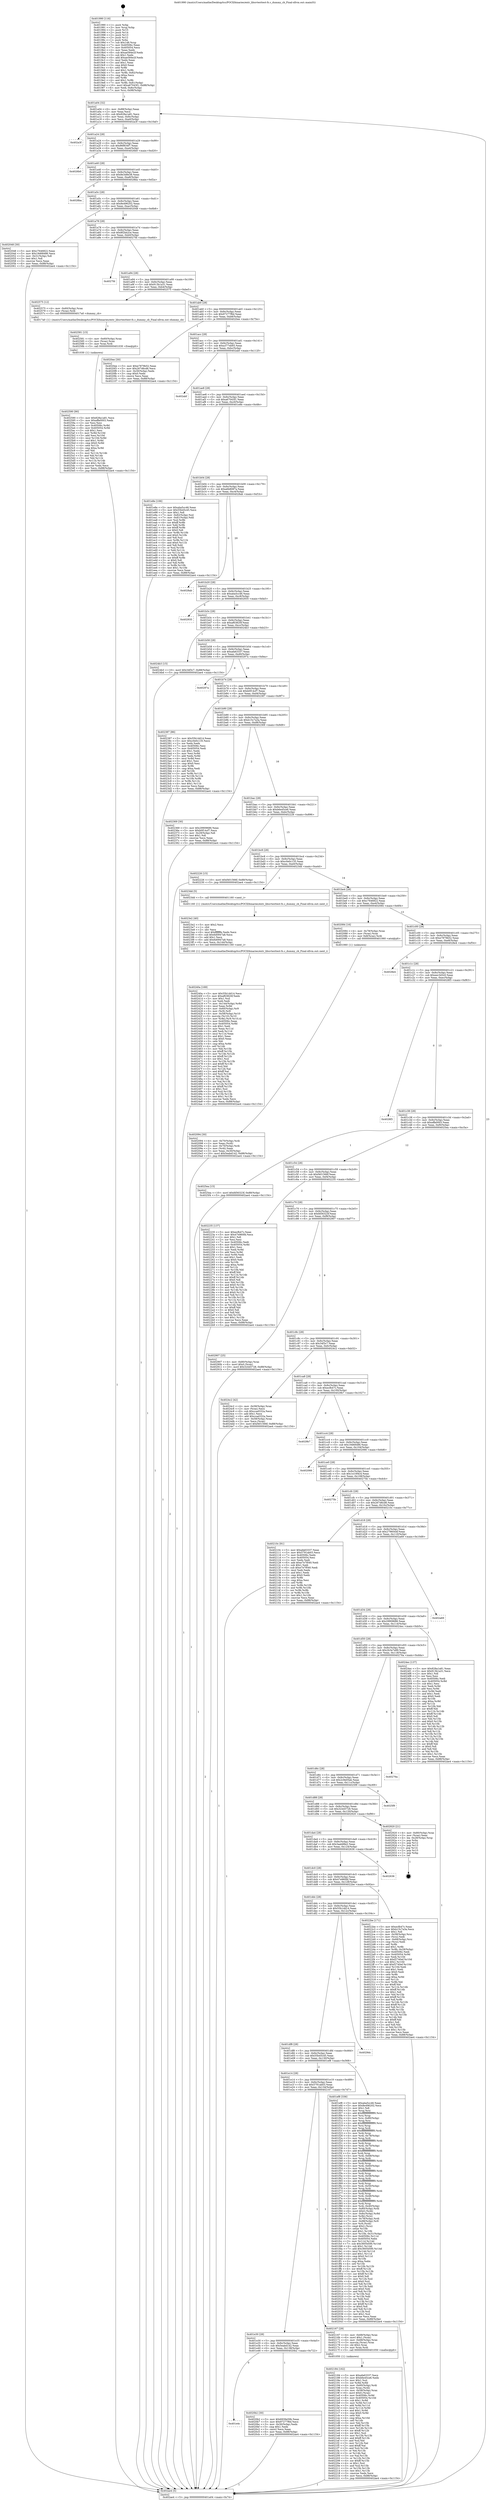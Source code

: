digraph "0x401990" {
  label = "0x401990 (/mnt/c/Users/mathe/Desktop/tcc/POCII/binaries/extr_libuvtesttest-fs.c_dummy_cb_Final-ollvm.out::main(0))"
  labelloc = "t"
  node[shape=record]

  Entry [label="",width=0.3,height=0.3,shape=circle,fillcolor=black,style=filled]
  "0x401a04" [label="{
     0x401a04 [32]\l
     | [instrs]\l
     &nbsp;&nbsp;0x401a04 \<+6\>: mov -0x88(%rbp),%eax\l
     &nbsp;&nbsp;0x401a0a \<+2\>: mov %eax,%ecx\l
     &nbsp;&nbsp;0x401a0c \<+6\>: sub $0x828a1a81,%ecx\l
     &nbsp;&nbsp;0x401a12 \<+6\>: mov %eax,-0x9c(%rbp)\l
     &nbsp;&nbsp;0x401a18 \<+6\>: mov %ecx,-0xa0(%rbp)\l
     &nbsp;&nbsp;0x401a1e \<+6\>: je 0000000000402a3f \<main+0x10af\>\l
  }"]
  "0x402a3f" [label="{
     0x402a3f\l
  }", style=dashed]
  "0x401a24" [label="{
     0x401a24 [28]\l
     | [instrs]\l
     &nbsp;&nbsp;0x401a24 \<+5\>: jmp 0000000000401a29 \<main+0x99\>\l
     &nbsp;&nbsp;0x401a29 \<+6\>: mov -0x9c(%rbp),%eax\l
     &nbsp;&nbsp;0x401a2f \<+5\>: sub $0x86f834f7,%eax\l
     &nbsp;&nbsp;0x401a34 \<+6\>: mov %eax,-0xa4(%rbp)\l
     &nbsp;&nbsp;0x401a3a \<+6\>: je 00000000004026b0 \<main+0xd20\>\l
  }"]
  Exit [label="",width=0.3,height=0.3,shape=circle,fillcolor=black,style=filled,peripheries=2]
  "0x4026b0" [label="{
     0x4026b0\l
  }", style=dashed]
  "0x401a40" [label="{
     0x401a40 [28]\l
     | [instrs]\l
     &nbsp;&nbsp;0x401a40 \<+5\>: jmp 0000000000401a45 \<main+0xb5\>\l
     &nbsp;&nbsp;0x401a45 \<+6\>: mov -0x9c(%rbp),%eax\l
     &nbsp;&nbsp;0x401a4b \<+5\>: sub $0x8e3d8e38,%eax\l
     &nbsp;&nbsp;0x401a50 \<+6\>: mov %eax,-0xa8(%rbp)\l
     &nbsp;&nbsp;0x401a56 \<+6\>: je 00000000004028ba \<main+0xf2a\>\l
  }"]
  "0x402590" [label="{
     0x402590 [90]\l
     | [instrs]\l
     &nbsp;&nbsp;0x402590 \<+5\>: mov $0x828a1a81,%ecx\l
     &nbsp;&nbsp;0x402595 \<+5\>: mov $0xeffa0003,%edx\l
     &nbsp;&nbsp;0x40259a \<+2\>: xor %esi,%esi\l
     &nbsp;&nbsp;0x40259c \<+8\>: mov 0x40506c,%r8d\l
     &nbsp;&nbsp;0x4025a4 \<+8\>: mov 0x405054,%r9d\l
     &nbsp;&nbsp;0x4025ac \<+3\>: sub $0x1,%esi\l
     &nbsp;&nbsp;0x4025af \<+3\>: mov %r8d,%r10d\l
     &nbsp;&nbsp;0x4025b2 \<+3\>: add %esi,%r10d\l
     &nbsp;&nbsp;0x4025b5 \<+4\>: imul %r10d,%r8d\l
     &nbsp;&nbsp;0x4025b9 \<+4\>: and $0x1,%r8d\l
     &nbsp;&nbsp;0x4025bd \<+4\>: cmp $0x0,%r8d\l
     &nbsp;&nbsp;0x4025c1 \<+4\>: sete %r11b\l
     &nbsp;&nbsp;0x4025c5 \<+4\>: cmp $0xa,%r9d\l
     &nbsp;&nbsp;0x4025c9 \<+3\>: setl %bl\l
     &nbsp;&nbsp;0x4025cc \<+3\>: mov %r11b,%r14b\l
     &nbsp;&nbsp;0x4025cf \<+3\>: and %bl,%r14b\l
     &nbsp;&nbsp;0x4025d2 \<+3\>: xor %bl,%r11b\l
     &nbsp;&nbsp;0x4025d5 \<+3\>: or %r11b,%r14b\l
     &nbsp;&nbsp;0x4025d8 \<+4\>: test $0x1,%r14b\l
     &nbsp;&nbsp;0x4025dc \<+3\>: cmovne %edx,%ecx\l
     &nbsp;&nbsp;0x4025df \<+6\>: mov %ecx,-0x88(%rbp)\l
     &nbsp;&nbsp;0x4025e5 \<+5\>: jmp 0000000000402ae4 \<main+0x1154\>\l
  }"]
  "0x4028ba" [label="{
     0x4028ba\l
  }", style=dashed]
  "0x401a5c" [label="{
     0x401a5c [28]\l
     | [instrs]\l
     &nbsp;&nbsp;0x401a5c \<+5\>: jmp 0000000000401a61 \<main+0xd1\>\l
     &nbsp;&nbsp;0x401a61 \<+6\>: mov -0x9c(%rbp),%eax\l
     &nbsp;&nbsp;0x401a67 \<+5\>: sub $0x8e496202,%eax\l
     &nbsp;&nbsp;0x401a6c \<+6\>: mov %eax,-0xac(%rbp)\l
     &nbsp;&nbsp;0x401a72 \<+6\>: je 0000000000402048 \<main+0x6b8\>\l
  }"]
  "0x402581" [label="{
     0x402581 [15]\l
     | [instrs]\l
     &nbsp;&nbsp;0x402581 \<+4\>: mov -0x60(%rbp),%rax\l
     &nbsp;&nbsp;0x402585 \<+3\>: mov (%rax),%rax\l
     &nbsp;&nbsp;0x402588 \<+3\>: mov %rax,%rdi\l
     &nbsp;&nbsp;0x40258b \<+5\>: call 0000000000401030 \<free@plt\>\l
     | [calls]\l
     &nbsp;&nbsp;0x401030 \{1\} (unknown)\l
  }"]
  "0x402048" [label="{
     0x402048 [30]\l
     | [instrs]\l
     &nbsp;&nbsp;0x402048 \<+5\>: mov $0xc7646822,%eax\l
     &nbsp;&nbsp;0x40204d \<+5\>: mov $0x19d68486,%ecx\l
     &nbsp;&nbsp;0x402052 \<+3\>: mov -0x31(%rbp),%dl\l
     &nbsp;&nbsp;0x402055 \<+3\>: test $0x1,%dl\l
     &nbsp;&nbsp;0x402058 \<+3\>: cmovne %ecx,%eax\l
     &nbsp;&nbsp;0x40205b \<+6\>: mov %eax,-0x88(%rbp)\l
     &nbsp;&nbsp;0x402061 \<+5\>: jmp 0000000000402ae4 \<main+0x1154\>\l
  }"]
  "0x401a78" [label="{
     0x401a78 [28]\l
     | [instrs]\l
     &nbsp;&nbsp;0x401a78 \<+5\>: jmp 0000000000401a7d \<main+0xed\>\l
     &nbsp;&nbsp;0x401a7d \<+6\>: mov -0x9c(%rbp),%eax\l
     &nbsp;&nbsp;0x401a83 \<+5\>: sub $0x8f2bb2ce,%eax\l
     &nbsp;&nbsp;0x401a88 \<+6\>: mov %eax,-0xb0(%rbp)\l
     &nbsp;&nbsp;0x401a8e \<+6\>: je 00000000004027fd \<main+0xe6d\>\l
  }"]
  "0x40240a" [label="{
     0x40240a [169]\l
     | [instrs]\l
     &nbsp;&nbsp;0x40240a \<+5\>: mov $0x55b1dd14,%ecx\l
     &nbsp;&nbsp;0x40240f \<+5\>: mov $0xaf63820f,%edx\l
     &nbsp;&nbsp;0x402414 \<+3\>: mov $0x1,%sil\l
     &nbsp;&nbsp;0x402417 \<+2\>: xor %edi,%edi\l
     &nbsp;&nbsp;0x402419 \<+7\>: mov -0x144(%rbp),%r8d\l
     &nbsp;&nbsp;0x402420 \<+4\>: imul %eax,%r8d\l
     &nbsp;&nbsp;0x402424 \<+4\>: mov -0x60(%rbp),%r9\l
     &nbsp;&nbsp;0x402428 \<+3\>: mov (%r9),%r9\l
     &nbsp;&nbsp;0x40242b \<+4\>: mov -0x58(%rbp),%r10\l
     &nbsp;&nbsp;0x40242f \<+3\>: movslq (%r10),%r10\l
     &nbsp;&nbsp;0x402432 \<+4\>: mov %r8d,(%r9,%r10,4)\l
     &nbsp;&nbsp;0x402436 \<+7\>: mov 0x40506c,%eax\l
     &nbsp;&nbsp;0x40243d \<+8\>: mov 0x405054,%r8d\l
     &nbsp;&nbsp;0x402445 \<+3\>: sub $0x1,%edi\l
     &nbsp;&nbsp;0x402448 \<+3\>: mov %eax,%r11d\l
     &nbsp;&nbsp;0x40244b \<+3\>: add %edi,%r11d\l
     &nbsp;&nbsp;0x40244e \<+4\>: imul %r11d,%eax\l
     &nbsp;&nbsp;0x402452 \<+3\>: and $0x1,%eax\l
     &nbsp;&nbsp;0x402455 \<+3\>: cmp $0x0,%eax\l
     &nbsp;&nbsp;0x402458 \<+3\>: sete %bl\l
     &nbsp;&nbsp;0x40245b \<+4\>: cmp $0xa,%r8d\l
     &nbsp;&nbsp;0x40245f \<+4\>: setl %r14b\l
     &nbsp;&nbsp;0x402463 \<+3\>: mov %bl,%r15b\l
     &nbsp;&nbsp;0x402466 \<+4\>: xor $0xff,%r15b\l
     &nbsp;&nbsp;0x40246a \<+3\>: mov %r14b,%r12b\l
     &nbsp;&nbsp;0x40246d \<+4\>: xor $0xff,%r12b\l
     &nbsp;&nbsp;0x402471 \<+4\>: xor $0x1,%sil\l
     &nbsp;&nbsp;0x402475 \<+3\>: mov %r15b,%r13b\l
     &nbsp;&nbsp;0x402478 \<+4\>: and $0xff,%r13b\l
     &nbsp;&nbsp;0x40247c \<+3\>: and %sil,%bl\l
     &nbsp;&nbsp;0x40247f \<+3\>: mov %r12b,%al\l
     &nbsp;&nbsp;0x402482 \<+2\>: and $0xff,%al\l
     &nbsp;&nbsp;0x402484 \<+3\>: and %sil,%r14b\l
     &nbsp;&nbsp;0x402487 \<+3\>: or %bl,%r13b\l
     &nbsp;&nbsp;0x40248a \<+3\>: or %r14b,%al\l
     &nbsp;&nbsp;0x40248d \<+3\>: xor %al,%r13b\l
     &nbsp;&nbsp;0x402490 \<+3\>: or %r12b,%r15b\l
     &nbsp;&nbsp;0x402493 \<+4\>: xor $0xff,%r15b\l
     &nbsp;&nbsp;0x402497 \<+4\>: or $0x1,%sil\l
     &nbsp;&nbsp;0x40249b \<+3\>: and %sil,%r15b\l
     &nbsp;&nbsp;0x40249e \<+3\>: or %r15b,%r13b\l
     &nbsp;&nbsp;0x4024a1 \<+4\>: test $0x1,%r13b\l
     &nbsp;&nbsp;0x4024a5 \<+3\>: cmovne %edx,%ecx\l
     &nbsp;&nbsp;0x4024a8 \<+6\>: mov %ecx,-0x88(%rbp)\l
     &nbsp;&nbsp;0x4024ae \<+5\>: jmp 0000000000402ae4 \<main+0x1154\>\l
  }"]
  "0x4027fd" [label="{
     0x4027fd\l
  }", style=dashed]
  "0x401a94" [label="{
     0x401a94 [28]\l
     | [instrs]\l
     &nbsp;&nbsp;0x401a94 \<+5\>: jmp 0000000000401a99 \<main+0x109\>\l
     &nbsp;&nbsp;0x401a99 \<+6\>: mov -0x9c(%rbp),%eax\l
     &nbsp;&nbsp;0x401a9f \<+5\>: sub $0x913b1a31,%eax\l
     &nbsp;&nbsp;0x401aa4 \<+6\>: mov %eax,-0xb4(%rbp)\l
     &nbsp;&nbsp;0x401aaa \<+6\>: je 0000000000402575 \<main+0xbe5\>\l
  }"]
  "0x4023e2" [label="{
     0x4023e2 [40]\l
     | [instrs]\l
     &nbsp;&nbsp;0x4023e2 \<+5\>: mov $0x2,%ecx\l
     &nbsp;&nbsp;0x4023e7 \<+1\>: cltd\l
     &nbsp;&nbsp;0x4023e8 \<+2\>: idiv %ecx\l
     &nbsp;&nbsp;0x4023ea \<+6\>: imul $0xfffffffe,%edx,%ecx\l
     &nbsp;&nbsp;0x4023f0 \<+6\>: sub $0x6d0947a8,%ecx\l
     &nbsp;&nbsp;0x4023f6 \<+3\>: add $0x1,%ecx\l
     &nbsp;&nbsp;0x4023f9 \<+6\>: add $0x6d0947a8,%ecx\l
     &nbsp;&nbsp;0x4023ff \<+6\>: mov %ecx,-0x144(%rbp)\l
     &nbsp;&nbsp;0x402405 \<+5\>: call 0000000000401160 \<next_i\>\l
     | [calls]\l
     &nbsp;&nbsp;0x401160 \{1\} (/mnt/c/Users/mathe/Desktop/tcc/POCII/binaries/extr_libuvtesttest-fs.c_dummy_cb_Final-ollvm.out::next_i)\l
  }"]
  "0x402575" [label="{
     0x402575 [12]\l
     | [instrs]\l
     &nbsp;&nbsp;0x402575 \<+4\>: mov -0x60(%rbp),%rax\l
     &nbsp;&nbsp;0x402579 \<+3\>: mov (%rax),%rdi\l
     &nbsp;&nbsp;0x40257c \<+5\>: call 00000000004017a0 \<dummy_cb\>\l
     | [calls]\l
     &nbsp;&nbsp;0x4017a0 \{1\} (/mnt/c/Users/mathe/Desktop/tcc/POCII/binaries/extr_libuvtesttest-fs.c_dummy_cb_Final-ollvm.out::dummy_cb)\l
  }"]
  "0x401ab0" [label="{
     0x401ab0 [28]\l
     | [instrs]\l
     &nbsp;&nbsp;0x401ab0 \<+5\>: jmp 0000000000401ab5 \<main+0x125\>\l
     &nbsp;&nbsp;0x401ab5 \<+6\>: mov -0x9c(%rbp),%eax\l
     &nbsp;&nbsp;0x401abb \<+5\>: sub $0x97277f6d,%eax\l
     &nbsp;&nbsp;0x401ac0 \<+6\>: mov %eax,-0xb8(%rbp)\l
     &nbsp;&nbsp;0x401ac6 \<+6\>: je 00000000004020ee \<main+0x75e\>\l
  }"]
  "0x402184" [label="{
     0x402184 [162]\l
     | [instrs]\l
     &nbsp;&nbsp;0x402184 \<+5\>: mov $0xafa63337,%ecx\l
     &nbsp;&nbsp;0x402189 \<+5\>: mov $0xb6e45ce6,%edx\l
     &nbsp;&nbsp;0x40218e \<+3\>: mov $0x1,%sil\l
     &nbsp;&nbsp;0x402191 \<+3\>: xor %r8d,%r8d\l
     &nbsp;&nbsp;0x402194 \<+4\>: mov -0x60(%rbp),%rdi\l
     &nbsp;&nbsp;0x402198 \<+3\>: mov %rax,(%rdi)\l
     &nbsp;&nbsp;0x40219b \<+4\>: mov -0x58(%rbp),%rax\l
     &nbsp;&nbsp;0x40219f \<+6\>: movl $0x0,(%rax)\l
     &nbsp;&nbsp;0x4021a5 \<+8\>: mov 0x40506c,%r9d\l
     &nbsp;&nbsp;0x4021ad \<+8\>: mov 0x405054,%r10d\l
     &nbsp;&nbsp;0x4021b5 \<+4\>: sub $0x1,%r8d\l
     &nbsp;&nbsp;0x4021b9 \<+3\>: mov %r9d,%r11d\l
     &nbsp;&nbsp;0x4021bc \<+3\>: add %r8d,%r11d\l
     &nbsp;&nbsp;0x4021bf \<+4\>: imul %r11d,%r9d\l
     &nbsp;&nbsp;0x4021c3 \<+4\>: and $0x1,%r9d\l
     &nbsp;&nbsp;0x4021c7 \<+4\>: cmp $0x0,%r9d\l
     &nbsp;&nbsp;0x4021cb \<+3\>: sete %bl\l
     &nbsp;&nbsp;0x4021ce \<+4\>: cmp $0xa,%r10d\l
     &nbsp;&nbsp;0x4021d2 \<+4\>: setl %r14b\l
     &nbsp;&nbsp;0x4021d6 \<+3\>: mov %bl,%r15b\l
     &nbsp;&nbsp;0x4021d9 \<+4\>: xor $0xff,%r15b\l
     &nbsp;&nbsp;0x4021dd \<+3\>: mov %r14b,%r12b\l
     &nbsp;&nbsp;0x4021e0 \<+4\>: xor $0xff,%r12b\l
     &nbsp;&nbsp;0x4021e4 \<+4\>: xor $0x1,%sil\l
     &nbsp;&nbsp;0x4021e8 \<+3\>: mov %r15b,%r13b\l
     &nbsp;&nbsp;0x4021eb \<+4\>: and $0xff,%r13b\l
     &nbsp;&nbsp;0x4021ef \<+3\>: and %sil,%bl\l
     &nbsp;&nbsp;0x4021f2 \<+3\>: mov %r12b,%al\l
     &nbsp;&nbsp;0x4021f5 \<+2\>: and $0xff,%al\l
     &nbsp;&nbsp;0x4021f7 \<+3\>: and %sil,%r14b\l
     &nbsp;&nbsp;0x4021fa \<+3\>: or %bl,%r13b\l
     &nbsp;&nbsp;0x4021fd \<+3\>: or %r14b,%al\l
     &nbsp;&nbsp;0x402200 \<+3\>: xor %al,%r13b\l
     &nbsp;&nbsp;0x402203 \<+3\>: or %r12b,%r15b\l
     &nbsp;&nbsp;0x402206 \<+4\>: xor $0xff,%r15b\l
     &nbsp;&nbsp;0x40220a \<+4\>: or $0x1,%sil\l
     &nbsp;&nbsp;0x40220e \<+3\>: and %sil,%r15b\l
     &nbsp;&nbsp;0x402211 \<+3\>: or %r15b,%r13b\l
     &nbsp;&nbsp;0x402214 \<+4\>: test $0x1,%r13b\l
     &nbsp;&nbsp;0x402218 \<+3\>: cmovne %edx,%ecx\l
     &nbsp;&nbsp;0x40221b \<+6\>: mov %ecx,-0x88(%rbp)\l
     &nbsp;&nbsp;0x402221 \<+5\>: jmp 0000000000402ae4 \<main+0x1154\>\l
  }"]
  "0x4020ee" [label="{
     0x4020ee [30]\l
     | [instrs]\l
     &nbsp;&nbsp;0x4020ee \<+5\>: mov $0xe7879b52,%eax\l
     &nbsp;&nbsp;0x4020f3 \<+5\>: mov $0x267d6cd6,%ecx\l
     &nbsp;&nbsp;0x4020f8 \<+3\>: mov -0x30(%rbp),%edx\l
     &nbsp;&nbsp;0x4020fb \<+3\>: cmp $0x0,%edx\l
     &nbsp;&nbsp;0x4020fe \<+3\>: cmove %ecx,%eax\l
     &nbsp;&nbsp;0x402101 \<+6\>: mov %eax,-0x88(%rbp)\l
     &nbsp;&nbsp;0x402107 \<+5\>: jmp 0000000000402ae4 \<main+0x1154\>\l
  }"]
  "0x401acc" [label="{
     0x401acc [28]\l
     | [instrs]\l
     &nbsp;&nbsp;0x401acc \<+5\>: jmp 0000000000401ad1 \<main+0x141\>\l
     &nbsp;&nbsp;0x401ad1 \<+6\>: mov -0x9c(%rbp),%eax\l
     &nbsp;&nbsp;0x401ad7 \<+5\>: sub $0xa377eb93,%eax\l
     &nbsp;&nbsp;0x401adc \<+6\>: mov %eax,-0xbc(%rbp)\l
     &nbsp;&nbsp;0x401ae2 \<+6\>: je 0000000000402abf \<main+0x112f\>\l
  }"]
  "0x401e4c" [label="{
     0x401e4c\l
  }", style=dashed]
  "0x402abf" [label="{
     0x402abf\l
  }", style=dashed]
  "0x401ae8" [label="{
     0x401ae8 [28]\l
     | [instrs]\l
     &nbsp;&nbsp;0x401ae8 \<+5\>: jmp 0000000000401aed \<main+0x15d\>\l
     &nbsp;&nbsp;0x401aed \<+6\>: mov -0x9c(%rbp),%eax\l
     &nbsp;&nbsp;0x401af3 \<+5\>: sub $0xa67043f1,%eax\l
     &nbsp;&nbsp;0x401af8 \<+6\>: mov %eax,-0xc0(%rbp)\l
     &nbsp;&nbsp;0x401afe \<+6\>: je 0000000000401e8e \<main+0x4fe\>\l
  }"]
  "0x4020b2" [label="{
     0x4020b2 [30]\l
     | [instrs]\l
     &nbsp;&nbsp;0x4020b2 \<+5\>: mov $0x6939e59b,%eax\l
     &nbsp;&nbsp;0x4020b7 \<+5\>: mov $0x97277f6d,%ecx\l
     &nbsp;&nbsp;0x4020bc \<+3\>: mov -0x30(%rbp),%edx\l
     &nbsp;&nbsp;0x4020bf \<+3\>: cmp $0x1,%edx\l
     &nbsp;&nbsp;0x4020c2 \<+3\>: cmovl %ecx,%eax\l
     &nbsp;&nbsp;0x4020c5 \<+6\>: mov %eax,-0x88(%rbp)\l
     &nbsp;&nbsp;0x4020cb \<+5\>: jmp 0000000000402ae4 \<main+0x1154\>\l
  }"]
  "0x401e8e" [label="{
     0x401e8e [106]\l
     | [instrs]\l
     &nbsp;&nbsp;0x401e8e \<+5\>: mov $0xaba5cc46,%eax\l
     &nbsp;&nbsp;0x401e93 \<+5\>: mov $0x55b45c45,%ecx\l
     &nbsp;&nbsp;0x401e98 \<+2\>: mov $0x1,%dl\l
     &nbsp;&nbsp;0x401e9a \<+7\>: mov -0x82(%rbp),%sil\l
     &nbsp;&nbsp;0x401ea1 \<+7\>: mov -0x81(%rbp),%dil\l
     &nbsp;&nbsp;0x401ea8 \<+3\>: mov %sil,%r8b\l
     &nbsp;&nbsp;0x401eab \<+4\>: xor $0xff,%r8b\l
     &nbsp;&nbsp;0x401eaf \<+3\>: mov %dil,%r9b\l
     &nbsp;&nbsp;0x401eb2 \<+4\>: xor $0xff,%r9b\l
     &nbsp;&nbsp;0x401eb6 \<+3\>: xor $0x0,%dl\l
     &nbsp;&nbsp;0x401eb9 \<+3\>: mov %r8b,%r10b\l
     &nbsp;&nbsp;0x401ebc \<+4\>: and $0x0,%r10b\l
     &nbsp;&nbsp;0x401ec0 \<+3\>: and %dl,%sil\l
     &nbsp;&nbsp;0x401ec3 \<+3\>: mov %r9b,%r11b\l
     &nbsp;&nbsp;0x401ec6 \<+4\>: and $0x0,%r11b\l
     &nbsp;&nbsp;0x401eca \<+3\>: and %dl,%dil\l
     &nbsp;&nbsp;0x401ecd \<+3\>: or %sil,%r10b\l
     &nbsp;&nbsp;0x401ed0 \<+3\>: or %dil,%r11b\l
     &nbsp;&nbsp;0x401ed3 \<+3\>: xor %r11b,%r10b\l
     &nbsp;&nbsp;0x401ed6 \<+3\>: or %r9b,%r8b\l
     &nbsp;&nbsp;0x401ed9 \<+4\>: xor $0xff,%r8b\l
     &nbsp;&nbsp;0x401edd \<+3\>: or $0x0,%dl\l
     &nbsp;&nbsp;0x401ee0 \<+3\>: and %dl,%r8b\l
     &nbsp;&nbsp;0x401ee3 \<+3\>: or %r8b,%r10b\l
     &nbsp;&nbsp;0x401ee6 \<+4\>: test $0x1,%r10b\l
     &nbsp;&nbsp;0x401eea \<+3\>: cmovne %ecx,%eax\l
     &nbsp;&nbsp;0x401eed \<+6\>: mov %eax,-0x88(%rbp)\l
     &nbsp;&nbsp;0x401ef3 \<+5\>: jmp 0000000000402ae4 \<main+0x1154\>\l
  }"]
  "0x401b04" [label="{
     0x401b04 [28]\l
     | [instrs]\l
     &nbsp;&nbsp;0x401b04 \<+5\>: jmp 0000000000401b09 \<main+0x179\>\l
     &nbsp;&nbsp;0x401b09 \<+6\>: mov -0x9c(%rbp),%eax\l
     &nbsp;&nbsp;0x401b0f \<+5\>: sub $0xa6b8087a,%eax\l
     &nbsp;&nbsp;0x401b14 \<+6\>: mov %eax,-0xc4(%rbp)\l
     &nbsp;&nbsp;0x401b1a \<+6\>: je 00000000004028ab \<main+0xf1b\>\l
  }"]
  "0x402ae4" [label="{
     0x402ae4 [5]\l
     | [instrs]\l
     &nbsp;&nbsp;0x402ae4 \<+5\>: jmp 0000000000401a04 \<main+0x74\>\l
  }"]
  "0x401990" [label="{
     0x401990 [116]\l
     | [instrs]\l
     &nbsp;&nbsp;0x401990 \<+1\>: push %rbp\l
     &nbsp;&nbsp;0x401991 \<+3\>: mov %rsp,%rbp\l
     &nbsp;&nbsp;0x401994 \<+2\>: push %r15\l
     &nbsp;&nbsp;0x401996 \<+2\>: push %r14\l
     &nbsp;&nbsp;0x401998 \<+2\>: push %r13\l
     &nbsp;&nbsp;0x40199a \<+2\>: push %r12\l
     &nbsp;&nbsp;0x40199c \<+1\>: push %rbx\l
     &nbsp;&nbsp;0x40199d \<+7\>: sub $0x148,%rsp\l
     &nbsp;&nbsp;0x4019a4 \<+7\>: mov 0x40506c,%eax\l
     &nbsp;&nbsp;0x4019ab \<+7\>: mov 0x405054,%ecx\l
     &nbsp;&nbsp;0x4019b2 \<+2\>: mov %eax,%edx\l
     &nbsp;&nbsp;0x4019b4 \<+6\>: sub $0xae584e2f,%edx\l
     &nbsp;&nbsp;0x4019ba \<+3\>: sub $0x1,%edx\l
     &nbsp;&nbsp;0x4019bd \<+6\>: add $0xae584e2f,%edx\l
     &nbsp;&nbsp;0x4019c3 \<+3\>: imul %edx,%eax\l
     &nbsp;&nbsp;0x4019c6 \<+3\>: and $0x1,%eax\l
     &nbsp;&nbsp;0x4019c9 \<+3\>: cmp $0x0,%eax\l
     &nbsp;&nbsp;0x4019cc \<+4\>: sete %r8b\l
     &nbsp;&nbsp;0x4019d0 \<+4\>: and $0x1,%r8b\l
     &nbsp;&nbsp;0x4019d4 \<+7\>: mov %r8b,-0x82(%rbp)\l
     &nbsp;&nbsp;0x4019db \<+3\>: cmp $0xa,%ecx\l
     &nbsp;&nbsp;0x4019de \<+4\>: setl %r8b\l
     &nbsp;&nbsp;0x4019e2 \<+4\>: and $0x1,%r8b\l
     &nbsp;&nbsp;0x4019e6 \<+7\>: mov %r8b,-0x81(%rbp)\l
     &nbsp;&nbsp;0x4019ed \<+10\>: movl $0xa67043f1,-0x88(%rbp)\l
     &nbsp;&nbsp;0x4019f7 \<+6\>: mov %edi,-0x8c(%rbp)\l
     &nbsp;&nbsp;0x4019fd \<+7\>: mov %rsi,-0x98(%rbp)\l
  }"]
  "0x401e30" [label="{
     0x401e30 [28]\l
     | [instrs]\l
     &nbsp;&nbsp;0x401e30 \<+5\>: jmp 0000000000401e35 \<main+0x4a5\>\l
     &nbsp;&nbsp;0x401e35 \<+6\>: mov -0x9c(%rbp),%eax\l
     &nbsp;&nbsp;0x401e3b \<+5\>: sub $0x5eabd142,%eax\l
     &nbsp;&nbsp;0x401e40 \<+6\>: mov %eax,-0x138(%rbp)\l
     &nbsp;&nbsp;0x401e46 \<+6\>: je 00000000004020b2 \<main+0x722\>\l
  }"]
  "0x4028ab" [label="{
     0x4028ab\l
  }", style=dashed]
  "0x401b20" [label="{
     0x401b20 [28]\l
     | [instrs]\l
     &nbsp;&nbsp;0x401b20 \<+5\>: jmp 0000000000401b25 \<main+0x195\>\l
     &nbsp;&nbsp;0x401b25 \<+6\>: mov -0x9c(%rbp),%eax\l
     &nbsp;&nbsp;0x401b2b \<+5\>: sub $0xaba5cc46,%eax\l
     &nbsp;&nbsp;0x401b30 \<+6\>: mov %eax,-0xc8(%rbp)\l
     &nbsp;&nbsp;0x401b36 \<+6\>: je 0000000000402935 \<main+0xfa5\>\l
  }"]
  "0x402167" [label="{
     0x402167 [29]\l
     | [instrs]\l
     &nbsp;&nbsp;0x402167 \<+4\>: mov -0x68(%rbp),%rax\l
     &nbsp;&nbsp;0x40216b \<+6\>: movl $0x1,(%rax)\l
     &nbsp;&nbsp;0x402171 \<+4\>: mov -0x68(%rbp),%rax\l
     &nbsp;&nbsp;0x402175 \<+3\>: movslq (%rax),%rax\l
     &nbsp;&nbsp;0x402178 \<+4\>: shl $0x2,%rax\l
     &nbsp;&nbsp;0x40217c \<+3\>: mov %rax,%rdi\l
     &nbsp;&nbsp;0x40217f \<+5\>: call 0000000000401050 \<malloc@plt\>\l
     | [calls]\l
     &nbsp;&nbsp;0x401050 \{1\} (unknown)\l
  }"]
  "0x402935" [label="{
     0x402935\l
  }", style=dashed]
  "0x401b3c" [label="{
     0x401b3c [28]\l
     | [instrs]\l
     &nbsp;&nbsp;0x401b3c \<+5\>: jmp 0000000000401b41 \<main+0x1b1\>\l
     &nbsp;&nbsp;0x401b41 \<+6\>: mov -0x9c(%rbp),%eax\l
     &nbsp;&nbsp;0x401b47 \<+5\>: sub $0xaf63820f,%eax\l
     &nbsp;&nbsp;0x401b4c \<+6\>: mov %eax,-0xcc(%rbp)\l
     &nbsp;&nbsp;0x401b52 \<+6\>: je 00000000004024b3 \<main+0xb23\>\l
  }"]
  "0x402094" [label="{
     0x402094 [30]\l
     | [instrs]\l
     &nbsp;&nbsp;0x402094 \<+4\>: mov -0x70(%rbp),%rdi\l
     &nbsp;&nbsp;0x402098 \<+2\>: mov %eax,(%rdi)\l
     &nbsp;&nbsp;0x40209a \<+4\>: mov -0x70(%rbp),%rdi\l
     &nbsp;&nbsp;0x40209e \<+2\>: mov (%rdi),%eax\l
     &nbsp;&nbsp;0x4020a0 \<+3\>: mov %eax,-0x30(%rbp)\l
     &nbsp;&nbsp;0x4020a3 \<+10\>: movl $0x5eabd142,-0x88(%rbp)\l
     &nbsp;&nbsp;0x4020ad \<+5\>: jmp 0000000000402ae4 \<main+0x1154\>\l
  }"]
  "0x4024b3" [label="{
     0x4024b3 [15]\l
     | [instrs]\l
     &nbsp;&nbsp;0x4024b3 \<+10\>: movl $0x34f3c7,-0x88(%rbp)\l
     &nbsp;&nbsp;0x4024bd \<+5\>: jmp 0000000000402ae4 \<main+0x1154\>\l
  }"]
  "0x401b58" [label="{
     0x401b58 [28]\l
     | [instrs]\l
     &nbsp;&nbsp;0x401b58 \<+5\>: jmp 0000000000401b5d \<main+0x1cd\>\l
     &nbsp;&nbsp;0x401b5d \<+6\>: mov -0x9c(%rbp),%eax\l
     &nbsp;&nbsp;0x401b63 \<+5\>: sub $0xafa63337,%eax\l
     &nbsp;&nbsp;0x401b68 \<+6\>: mov %eax,-0xd0(%rbp)\l
     &nbsp;&nbsp;0x401b6e \<+6\>: je 000000000040297a \<main+0xfea\>\l
  }"]
  "0x401e14" [label="{
     0x401e14 [28]\l
     | [instrs]\l
     &nbsp;&nbsp;0x401e14 \<+5\>: jmp 0000000000401e19 \<main+0x489\>\l
     &nbsp;&nbsp;0x401e19 \<+6\>: mov -0x9c(%rbp),%eax\l
     &nbsp;&nbsp;0x401e1f \<+5\>: sub $0x5791ab03,%eax\l
     &nbsp;&nbsp;0x401e24 \<+6\>: mov %eax,-0x134(%rbp)\l
     &nbsp;&nbsp;0x401e2a \<+6\>: je 0000000000402167 \<main+0x7d7\>\l
  }"]
  "0x40297a" [label="{
     0x40297a\l
  }", style=dashed]
  "0x401b74" [label="{
     0x401b74 [28]\l
     | [instrs]\l
     &nbsp;&nbsp;0x401b74 \<+5\>: jmp 0000000000401b79 \<main+0x1e9\>\l
     &nbsp;&nbsp;0x401b79 \<+6\>: mov -0x9c(%rbp),%eax\l
     &nbsp;&nbsp;0x401b7f \<+5\>: sub $0xb0f14cf7,%eax\l
     &nbsp;&nbsp;0x401b84 \<+6\>: mov %eax,-0xd4(%rbp)\l
     &nbsp;&nbsp;0x401b8a \<+6\>: je 0000000000402387 \<main+0x9f7\>\l
  }"]
  "0x401ef8" [label="{
     0x401ef8 [336]\l
     | [instrs]\l
     &nbsp;&nbsp;0x401ef8 \<+5\>: mov $0xaba5cc46,%eax\l
     &nbsp;&nbsp;0x401efd \<+5\>: mov $0x8e496202,%ecx\l
     &nbsp;&nbsp;0x401f02 \<+2\>: mov $0x1,%dl\l
     &nbsp;&nbsp;0x401f04 \<+3\>: mov %rsp,%rsi\l
     &nbsp;&nbsp;0x401f07 \<+4\>: add $0xfffffffffffffff0,%rsi\l
     &nbsp;&nbsp;0x401f0b \<+3\>: mov %rsi,%rsp\l
     &nbsp;&nbsp;0x401f0e \<+4\>: mov %rsi,-0x80(%rbp)\l
     &nbsp;&nbsp;0x401f12 \<+3\>: mov %rsp,%rsi\l
     &nbsp;&nbsp;0x401f15 \<+4\>: add $0xfffffffffffffff0,%rsi\l
     &nbsp;&nbsp;0x401f19 \<+3\>: mov %rsi,%rsp\l
     &nbsp;&nbsp;0x401f1c \<+3\>: mov %rsp,%rdi\l
     &nbsp;&nbsp;0x401f1f \<+4\>: add $0xfffffffffffffff0,%rdi\l
     &nbsp;&nbsp;0x401f23 \<+3\>: mov %rdi,%rsp\l
     &nbsp;&nbsp;0x401f26 \<+4\>: mov %rdi,-0x78(%rbp)\l
     &nbsp;&nbsp;0x401f2a \<+3\>: mov %rsp,%rdi\l
     &nbsp;&nbsp;0x401f2d \<+4\>: add $0xfffffffffffffff0,%rdi\l
     &nbsp;&nbsp;0x401f31 \<+3\>: mov %rdi,%rsp\l
     &nbsp;&nbsp;0x401f34 \<+4\>: mov %rdi,-0x70(%rbp)\l
     &nbsp;&nbsp;0x401f38 \<+3\>: mov %rsp,%rdi\l
     &nbsp;&nbsp;0x401f3b \<+4\>: add $0xfffffffffffffff0,%rdi\l
     &nbsp;&nbsp;0x401f3f \<+3\>: mov %rdi,%rsp\l
     &nbsp;&nbsp;0x401f42 \<+4\>: mov %rdi,-0x68(%rbp)\l
     &nbsp;&nbsp;0x401f46 \<+3\>: mov %rsp,%rdi\l
     &nbsp;&nbsp;0x401f49 \<+4\>: add $0xfffffffffffffff0,%rdi\l
     &nbsp;&nbsp;0x401f4d \<+3\>: mov %rdi,%rsp\l
     &nbsp;&nbsp;0x401f50 \<+4\>: mov %rdi,-0x60(%rbp)\l
     &nbsp;&nbsp;0x401f54 \<+3\>: mov %rsp,%rdi\l
     &nbsp;&nbsp;0x401f57 \<+4\>: add $0xfffffffffffffff0,%rdi\l
     &nbsp;&nbsp;0x401f5b \<+3\>: mov %rdi,%rsp\l
     &nbsp;&nbsp;0x401f5e \<+4\>: mov %rdi,-0x58(%rbp)\l
     &nbsp;&nbsp;0x401f62 \<+3\>: mov %rsp,%rdi\l
     &nbsp;&nbsp;0x401f65 \<+4\>: add $0xfffffffffffffff0,%rdi\l
     &nbsp;&nbsp;0x401f69 \<+3\>: mov %rdi,%rsp\l
     &nbsp;&nbsp;0x401f6c \<+4\>: mov %rdi,-0x50(%rbp)\l
     &nbsp;&nbsp;0x401f70 \<+3\>: mov %rsp,%rdi\l
     &nbsp;&nbsp;0x401f73 \<+4\>: add $0xfffffffffffffff0,%rdi\l
     &nbsp;&nbsp;0x401f77 \<+3\>: mov %rdi,%rsp\l
     &nbsp;&nbsp;0x401f7a \<+4\>: mov %rdi,-0x48(%rbp)\l
     &nbsp;&nbsp;0x401f7e \<+3\>: mov %rsp,%rdi\l
     &nbsp;&nbsp;0x401f81 \<+4\>: add $0xfffffffffffffff0,%rdi\l
     &nbsp;&nbsp;0x401f85 \<+3\>: mov %rdi,%rsp\l
     &nbsp;&nbsp;0x401f88 \<+4\>: mov %rdi,-0x40(%rbp)\l
     &nbsp;&nbsp;0x401f8c \<+4\>: mov -0x80(%rbp),%rdi\l
     &nbsp;&nbsp;0x401f90 \<+6\>: movl $0x0,(%rdi)\l
     &nbsp;&nbsp;0x401f96 \<+7\>: mov -0x8c(%rbp),%r8d\l
     &nbsp;&nbsp;0x401f9d \<+3\>: mov %r8d,(%rsi)\l
     &nbsp;&nbsp;0x401fa0 \<+4\>: mov -0x78(%rbp),%rdi\l
     &nbsp;&nbsp;0x401fa4 \<+7\>: mov -0x98(%rbp),%r9\l
     &nbsp;&nbsp;0x401fab \<+3\>: mov %r9,(%rdi)\l
     &nbsp;&nbsp;0x401fae \<+3\>: cmpl $0x2,(%rsi)\l
     &nbsp;&nbsp;0x401fb1 \<+4\>: setne %r10b\l
     &nbsp;&nbsp;0x401fb5 \<+4\>: and $0x1,%r10b\l
     &nbsp;&nbsp;0x401fb9 \<+4\>: mov %r10b,-0x31(%rbp)\l
     &nbsp;&nbsp;0x401fbd \<+8\>: mov 0x40506c,%r11d\l
     &nbsp;&nbsp;0x401fc5 \<+7\>: mov 0x405054,%ebx\l
     &nbsp;&nbsp;0x401fcc \<+3\>: mov %r11d,%r14d\l
     &nbsp;&nbsp;0x401fcf \<+7\>: sub $0x3605d5f0,%r14d\l
     &nbsp;&nbsp;0x401fd6 \<+4\>: sub $0x1,%r14d\l
     &nbsp;&nbsp;0x401fda \<+7\>: add $0x3605d5f0,%r14d\l
     &nbsp;&nbsp;0x401fe1 \<+4\>: imul %r14d,%r11d\l
     &nbsp;&nbsp;0x401fe5 \<+4\>: and $0x1,%r11d\l
     &nbsp;&nbsp;0x401fe9 \<+4\>: cmp $0x0,%r11d\l
     &nbsp;&nbsp;0x401fed \<+4\>: sete %r10b\l
     &nbsp;&nbsp;0x401ff1 \<+3\>: cmp $0xa,%ebx\l
     &nbsp;&nbsp;0x401ff4 \<+4\>: setl %r15b\l
     &nbsp;&nbsp;0x401ff8 \<+3\>: mov %r10b,%r12b\l
     &nbsp;&nbsp;0x401ffb \<+4\>: xor $0xff,%r12b\l
     &nbsp;&nbsp;0x401fff \<+3\>: mov %r15b,%r13b\l
     &nbsp;&nbsp;0x402002 \<+4\>: xor $0xff,%r13b\l
     &nbsp;&nbsp;0x402006 \<+3\>: xor $0x0,%dl\l
     &nbsp;&nbsp;0x402009 \<+3\>: mov %r12b,%sil\l
     &nbsp;&nbsp;0x40200c \<+4\>: and $0x0,%sil\l
     &nbsp;&nbsp;0x402010 \<+3\>: and %dl,%r10b\l
     &nbsp;&nbsp;0x402013 \<+3\>: mov %r13b,%dil\l
     &nbsp;&nbsp;0x402016 \<+4\>: and $0x0,%dil\l
     &nbsp;&nbsp;0x40201a \<+3\>: and %dl,%r15b\l
     &nbsp;&nbsp;0x40201d \<+3\>: or %r10b,%sil\l
     &nbsp;&nbsp;0x402020 \<+3\>: or %r15b,%dil\l
     &nbsp;&nbsp;0x402023 \<+3\>: xor %dil,%sil\l
     &nbsp;&nbsp;0x402026 \<+3\>: or %r13b,%r12b\l
     &nbsp;&nbsp;0x402029 \<+4\>: xor $0xff,%r12b\l
     &nbsp;&nbsp;0x40202d \<+3\>: or $0x0,%dl\l
     &nbsp;&nbsp;0x402030 \<+3\>: and %dl,%r12b\l
     &nbsp;&nbsp;0x402033 \<+3\>: or %r12b,%sil\l
     &nbsp;&nbsp;0x402036 \<+4\>: test $0x1,%sil\l
     &nbsp;&nbsp;0x40203a \<+3\>: cmovne %ecx,%eax\l
     &nbsp;&nbsp;0x40203d \<+6\>: mov %eax,-0x88(%rbp)\l
     &nbsp;&nbsp;0x402043 \<+5\>: jmp 0000000000402ae4 \<main+0x1154\>\l
  }"]
  "0x402387" [label="{
     0x402387 [86]\l
     | [instrs]\l
     &nbsp;&nbsp;0x402387 \<+5\>: mov $0x55b1dd14,%eax\l
     &nbsp;&nbsp;0x40238c \<+5\>: mov $0xc0e0c135,%ecx\l
     &nbsp;&nbsp;0x402391 \<+2\>: xor %edx,%edx\l
     &nbsp;&nbsp;0x402393 \<+7\>: mov 0x40506c,%esi\l
     &nbsp;&nbsp;0x40239a \<+7\>: mov 0x405054,%edi\l
     &nbsp;&nbsp;0x4023a1 \<+3\>: sub $0x1,%edx\l
     &nbsp;&nbsp;0x4023a4 \<+3\>: mov %esi,%r8d\l
     &nbsp;&nbsp;0x4023a7 \<+3\>: add %edx,%r8d\l
     &nbsp;&nbsp;0x4023aa \<+4\>: imul %r8d,%esi\l
     &nbsp;&nbsp;0x4023ae \<+3\>: and $0x1,%esi\l
     &nbsp;&nbsp;0x4023b1 \<+3\>: cmp $0x0,%esi\l
     &nbsp;&nbsp;0x4023b4 \<+4\>: sete %r9b\l
     &nbsp;&nbsp;0x4023b8 \<+3\>: cmp $0xa,%edi\l
     &nbsp;&nbsp;0x4023bb \<+4\>: setl %r10b\l
     &nbsp;&nbsp;0x4023bf \<+3\>: mov %r9b,%r11b\l
     &nbsp;&nbsp;0x4023c2 \<+3\>: and %r10b,%r11b\l
     &nbsp;&nbsp;0x4023c5 \<+3\>: xor %r10b,%r9b\l
     &nbsp;&nbsp;0x4023c8 \<+3\>: or %r9b,%r11b\l
     &nbsp;&nbsp;0x4023cb \<+4\>: test $0x1,%r11b\l
     &nbsp;&nbsp;0x4023cf \<+3\>: cmovne %ecx,%eax\l
     &nbsp;&nbsp;0x4023d2 \<+6\>: mov %eax,-0x88(%rbp)\l
     &nbsp;&nbsp;0x4023d8 \<+5\>: jmp 0000000000402ae4 \<main+0x1154\>\l
  }"]
  "0x401b90" [label="{
     0x401b90 [28]\l
     | [instrs]\l
     &nbsp;&nbsp;0x401b90 \<+5\>: jmp 0000000000401b95 \<main+0x205\>\l
     &nbsp;&nbsp;0x401b95 \<+6\>: mov -0x9c(%rbp),%eax\l
     &nbsp;&nbsp;0x401b9b \<+5\>: sub $0xb15c7a3a,%eax\l
     &nbsp;&nbsp;0x401ba0 \<+6\>: mov %eax,-0xd8(%rbp)\l
     &nbsp;&nbsp;0x401ba6 \<+6\>: je 0000000000402369 \<main+0x9d9\>\l
  }"]
  "0x401df8" [label="{
     0x401df8 [28]\l
     | [instrs]\l
     &nbsp;&nbsp;0x401df8 \<+5\>: jmp 0000000000401dfd \<main+0x46d\>\l
     &nbsp;&nbsp;0x401dfd \<+6\>: mov -0x9c(%rbp),%eax\l
     &nbsp;&nbsp;0x401e03 \<+5\>: sub $0x55b45c45,%eax\l
     &nbsp;&nbsp;0x401e08 \<+6\>: mov %eax,-0x130(%rbp)\l
     &nbsp;&nbsp;0x401e0e \<+6\>: je 0000000000401ef8 \<main+0x568\>\l
  }"]
  "0x402369" [label="{
     0x402369 [30]\l
     | [instrs]\l
     &nbsp;&nbsp;0x402369 \<+5\>: mov $0x29909686,%eax\l
     &nbsp;&nbsp;0x40236e \<+5\>: mov $0xb0f14cf7,%ecx\l
     &nbsp;&nbsp;0x402373 \<+3\>: mov -0x29(%rbp),%dl\l
     &nbsp;&nbsp;0x402376 \<+3\>: test $0x1,%dl\l
     &nbsp;&nbsp;0x402379 \<+3\>: cmovne %ecx,%eax\l
     &nbsp;&nbsp;0x40237c \<+6\>: mov %eax,-0x88(%rbp)\l
     &nbsp;&nbsp;0x402382 \<+5\>: jmp 0000000000402ae4 \<main+0x1154\>\l
  }"]
  "0x401bac" [label="{
     0x401bac [28]\l
     | [instrs]\l
     &nbsp;&nbsp;0x401bac \<+5\>: jmp 0000000000401bb1 \<main+0x221\>\l
     &nbsp;&nbsp;0x401bb1 \<+6\>: mov -0x9c(%rbp),%eax\l
     &nbsp;&nbsp;0x401bb7 \<+5\>: sub $0xb6e45ce6,%eax\l
     &nbsp;&nbsp;0x401bbc \<+6\>: mov %eax,-0xdc(%rbp)\l
     &nbsp;&nbsp;0x401bc2 \<+6\>: je 0000000000402226 \<main+0x896\>\l
  }"]
  "0x4029dc" [label="{
     0x4029dc\l
  }", style=dashed]
  "0x402226" [label="{
     0x402226 [15]\l
     | [instrs]\l
     &nbsp;&nbsp;0x402226 \<+10\>: movl $0xf401566f,-0x88(%rbp)\l
     &nbsp;&nbsp;0x402230 \<+5\>: jmp 0000000000402ae4 \<main+0x1154\>\l
  }"]
  "0x401bc8" [label="{
     0x401bc8 [28]\l
     | [instrs]\l
     &nbsp;&nbsp;0x401bc8 \<+5\>: jmp 0000000000401bcd \<main+0x23d\>\l
     &nbsp;&nbsp;0x401bcd \<+6\>: mov -0x9c(%rbp),%eax\l
     &nbsp;&nbsp;0x401bd3 \<+5\>: sub $0xc0e0c135,%eax\l
     &nbsp;&nbsp;0x401bd8 \<+6\>: mov %eax,-0xe0(%rbp)\l
     &nbsp;&nbsp;0x401bde \<+6\>: je 00000000004023dd \<main+0xa4d\>\l
  }"]
  "0x401ddc" [label="{
     0x401ddc [28]\l
     | [instrs]\l
     &nbsp;&nbsp;0x401ddc \<+5\>: jmp 0000000000401de1 \<main+0x451\>\l
     &nbsp;&nbsp;0x401de1 \<+6\>: mov -0x9c(%rbp),%eax\l
     &nbsp;&nbsp;0x401de7 \<+5\>: sub $0x55b1dd14,%eax\l
     &nbsp;&nbsp;0x401dec \<+6\>: mov %eax,-0x12c(%rbp)\l
     &nbsp;&nbsp;0x401df2 \<+6\>: je 00000000004029dc \<main+0x104c\>\l
  }"]
  "0x4023dd" [label="{
     0x4023dd [5]\l
     | [instrs]\l
     &nbsp;&nbsp;0x4023dd \<+5\>: call 0000000000401160 \<next_i\>\l
     | [calls]\l
     &nbsp;&nbsp;0x401160 \{1\} (/mnt/c/Users/mathe/Desktop/tcc/POCII/binaries/extr_libuvtesttest-fs.c_dummy_cb_Final-ollvm.out::next_i)\l
  }"]
  "0x401be4" [label="{
     0x401be4 [28]\l
     | [instrs]\l
     &nbsp;&nbsp;0x401be4 \<+5\>: jmp 0000000000401be9 \<main+0x259\>\l
     &nbsp;&nbsp;0x401be9 \<+6\>: mov -0x9c(%rbp),%eax\l
     &nbsp;&nbsp;0x401bef \<+5\>: sub $0xc7646822,%eax\l
     &nbsp;&nbsp;0x401bf4 \<+6\>: mov %eax,-0xe4(%rbp)\l
     &nbsp;&nbsp;0x401bfa \<+6\>: je 0000000000402084 \<main+0x6f4\>\l
  }"]
  "0x4022be" [label="{
     0x4022be [171]\l
     | [instrs]\l
     &nbsp;&nbsp;0x4022be \<+5\>: mov $0xecfb47c,%eax\l
     &nbsp;&nbsp;0x4022c3 \<+5\>: mov $0xb15c7a3a,%ecx\l
     &nbsp;&nbsp;0x4022c8 \<+2\>: mov $0x1,%dl\l
     &nbsp;&nbsp;0x4022ca \<+4\>: mov -0x58(%rbp),%rsi\l
     &nbsp;&nbsp;0x4022ce \<+2\>: mov (%rsi),%edi\l
     &nbsp;&nbsp;0x4022d0 \<+4\>: mov -0x68(%rbp),%rsi\l
     &nbsp;&nbsp;0x4022d4 \<+2\>: cmp (%rsi),%edi\l
     &nbsp;&nbsp;0x4022d6 \<+4\>: setl %r8b\l
     &nbsp;&nbsp;0x4022da \<+4\>: and $0x1,%r8b\l
     &nbsp;&nbsp;0x4022de \<+4\>: mov %r8b,-0x29(%rbp)\l
     &nbsp;&nbsp;0x4022e2 \<+7\>: mov 0x40506c,%edi\l
     &nbsp;&nbsp;0x4022e9 \<+8\>: mov 0x405054,%r9d\l
     &nbsp;&nbsp;0x4022f1 \<+3\>: mov %edi,%r10d\l
     &nbsp;&nbsp;0x4022f4 \<+7\>: sub $0xf2740ef,%r10d\l
     &nbsp;&nbsp;0x4022fb \<+4\>: sub $0x1,%r10d\l
     &nbsp;&nbsp;0x4022ff \<+7\>: add $0xf2740ef,%r10d\l
     &nbsp;&nbsp;0x402306 \<+4\>: imul %r10d,%edi\l
     &nbsp;&nbsp;0x40230a \<+3\>: and $0x1,%edi\l
     &nbsp;&nbsp;0x40230d \<+3\>: cmp $0x0,%edi\l
     &nbsp;&nbsp;0x402310 \<+4\>: sete %r8b\l
     &nbsp;&nbsp;0x402314 \<+4\>: cmp $0xa,%r9d\l
     &nbsp;&nbsp;0x402318 \<+4\>: setl %r11b\l
     &nbsp;&nbsp;0x40231c \<+3\>: mov %r8b,%bl\l
     &nbsp;&nbsp;0x40231f \<+3\>: xor $0xff,%bl\l
     &nbsp;&nbsp;0x402322 \<+3\>: mov %r11b,%r14b\l
     &nbsp;&nbsp;0x402325 \<+4\>: xor $0xff,%r14b\l
     &nbsp;&nbsp;0x402329 \<+3\>: xor $0x1,%dl\l
     &nbsp;&nbsp;0x40232c \<+3\>: mov %bl,%r15b\l
     &nbsp;&nbsp;0x40232f \<+4\>: and $0xff,%r15b\l
     &nbsp;&nbsp;0x402333 \<+3\>: and %dl,%r8b\l
     &nbsp;&nbsp;0x402336 \<+3\>: mov %r14b,%r12b\l
     &nbsp;&nbsp;0x402339 \<+4\>: and $0xff,%r12b\l
     &nbsp;&nbsp;0x40233d \<+3\>: and %dl,%r11b\l
     &nbsp;&nbsp;0x402340 \<+3\>: or %r8b,%r15b\l
     &nbsp;&nbsp;0x402343 \<+3\>: or %r11b,%r12b\l
     &nbsp;&nbsp;0x402346 \<+3\>: xor %r12b,%r15b\l
     &nbsp;&nbsp;0x402349 \<+3\>: or %r14b,%bl\l
     &nbsp;&nbsp;0x40234c \<+3\>: xor $0xff,%bl\l
     &nbsp;&nbsp;0x40234f \<+3\>: or $0x1,%dl\l
     &nbsp;&nbsp;0x402352 \<+2\>: and %dl,%bl\l
     &nbsp;&nbsp;0x402354 \<+3\>: or %bl,%r15b\l
     &nbsp;&nbsp;0x402357 \<+4\>: test $0x1,%r15b\l
     &nbsp;&nbsp;0x40235b \<+3\>: cmovne %ecx,%eax\l
     &nbsp;&nbsp;0x40235e \<+6\>: mov %eax,-0x88(%rbp)\l
     &nbsp;&nbsp;0x402364 \<+5\>: jmp 0000000000402ae4 \<main+0x1154\>\l
  }"]
  "0x402084" [label="{
     0x402084 [16]\l
     | [instrs]\l
     &nbsp;&nbsp;0x402084 \<+4\>: mov -0x78(%rbp),%rax\l
     &nbsp;&nbsp;0x402088 \<+3\>: mov (%rax),%rax\l
     &nbsp;&nbsp;0x40208b \<+4\>: mov 0x8(%rax),%rdi\l
     &nbsp;&nbsp;0x40208f \<+5\>: call 0000000000401060 \<atoi@plt\>\l
     | [calls]\l
     &nbsp;&nbsp;0x401060 \{1\} (unknown)\l
  }"]
  "0x401c00" [label="{
     0x401c00 [28]\l
     | [instrs]\l
     &nbsp;&nbsp;0x401c00 \<+5\>: jmp 0000000000401c05 \<main+0x275\>\l
     &nbsp;&nbsp;0x401c05 \<+6\>: mov -0x9c(%rbp),%eax\l
     &nbsp;&nbsp;0x401c0b \<+5\>: sub $0xe7879b52,%eax\l
     &nbsp;&nbsp;0x401c10 \<+6\>: mov %eax,-0xe8(%rbp)\l
     &nbsp;&nbsp;0x401c16 \<+6\>: je 00000000004028e4 \<main+0xf54\>\l
  }"]
  "0x401dc0" [label="{
     0x401dc0 [28]\l
     | [instrs]\l
     &nbsp;&nbsp;0x401dc0 \<+5\>: jmp 0000000000401dc5 \<main+0x435\>\l
     &nbsp;&nbsp;0x401dc5 \<+6\>: mov -0x9c(%rbp),%eax\l
     &nbsp;&nbsp;0x401dcb \<+5\>: sub $0x47e960fd,%eax\l
     &nbsp;&nbsp;0x401dd0 \<+6\>: mov %eax,-0x128(%rbp)\l
     &nbsp;&nbsp;0x401dd6 \<+6\>: je 00000000004022be \<main+0x92e\>\l
  }"]
  "0x4028e4" [label="{
     0x4028e4\l
  }", style=dashed]
  "0x401c1c" [label="{
     0x401c1c [28]\l
     | [instrs]\l
     &nbsp;&nbsp;0x401c1c \<+5\>: jmp 0000000000401c21 \<main+0x291\>\l
     &nbsp;&nbsp;0x401c21 \<+6\>: mov -0x9c(%rbp),%eax\l
     &nbsp;&nbsp;0x401c27 \<+5\>: sub $0xeec3d3c0,%eax\l
     &nbsp;&nbsp;0x401c2c \<+6\>: mov %eax,-0xec(%rbp)\l
     &nbsp;&nbsp;0x401c32 \<+6\>: je 00000000004028f3 \<main+0xf63\>\l
  }"]
  "0x402636" [label="{
     0x402636\l
  }", style=dashed]
  "0x4028f3" [label="{
     0x4028f3\l
  }", style=dashed]
  "0x401c38" [label="{
     0x401c38 [28]\l
     | [instrs]\l
     &nbsp;&nbsp;0x401c38 \<+5\>: jmp 0000000000401c3d \<main+0x2ad\>\l
     &nbsp;&nbsp;0x401c3d \<+6\>: mov -0x9c(%rbp),%eax\l
     &nbsp;&nbsp;0x401c43 \<+5\>: sub $0xeffa0003,%eax\l
     &nbsp;&nbsp;0x401c48 \<+6\>: mov %eax,-0xf0(%rbp)\l
     &nbsp;&nbsp;0x401c4e \<+6\>: je 00000000004025ea \<main+0xc5a\>\l
  }"]
  "0x401da4" [label="{
     0x401da4 [28]\l
     | [instrs]\l
     &nbsp;&nbsp;0x401da4 \<+5\>: jmp 0000000000401da9 \<main+0x419\>\l
     &nbsp;&nbsp;0x401da9 \<+6\>: mov -0x9c(%rbp),%eax\l
     &nbsp;&nbsp;0x401daf \<+5\>: sub $0x3aab88e2,%eax\l
     &nbsp;&nbsp;0x401db4 \<+6\>: mov %eax,-0x124(%rbp)\l
     &nbsp;&nbsp;0x401dba \<+6\>: je 0000000000402636 \<main+0xca6\>\l
  }"]
  "0x4025ea" [label="{
     0x4025ea [15]\l
     | [instrs]\l
     &nbsp;&nbsp;0x4025ea \<+10\>: movl $0xfd56323f,-0x88(%rbp)\l
     &nbsp;&nbsp;0x4025f4 \<+5\>: jmp 0000000000402ae4 \<main+0x1154\>\l
  }"]
  "0x401c54" [label="{
     0x401c54 [28]\l
     | [instrs]\l
     &nbsp;&nbsp;0x401c54 \<+5\>: jmp 0000000000401c59 \<main+0x2c9\>\l
     &nbsp;&nbsp;0x401c59 \<+6\>: mov -0x9c(%rbp),%eax\l
     &nbsp;&nbsp;0x401c5f \<+5\>: sub $0xf401566f,%eax\l
     &nbsp;&nbsp;0x401c64 \<+6\>: mov %eax,-0xf4(%rbp)\l
     &nbsp;&nbsp;0x401c6a \<+6\>: je 0000000000402235 \<main+0x8a5\>\l
  }"]
  "0x402920" [label="{
     0x402920 [21]\l
     | [instrs]\l
     &nbsp;&nbsp;0x402920 \<+4\>: mov -0x80(%rbp),%rax\l
     &nbsp;&nbsp;0x402924 \<+2\>: mov (%rax),%eax\l
     &nbsp;&nbsp;0x402926 \<+4\>: lea -0x28(%rbp),%rsp\l
     &nbsp;&nbsp;0x40292a \<+1\>: pop %rbx\l
     &nbsp;&nbsp;0x40292b \<+2\>: pop %r12\l
     &nbsp;&nbsp;0x40292d \<+2\>: pop %r13\l
     &nbsp;&nbsp;0x40292f \<+2\>: pop %r14\l
     &nbsp;&nbsp;0x402931 \<+2\>: pop %r15\l
     &nbsp;&nbsp;0x402933 \<+1\>: pop %rbp\l
     &nbsp;&nbsp;0x402934 \<+1\>: ret\l
  }"]
  "0x402235" [label="{
     0x402235 [137]\l
     | [instrs]\l
     &nbsp;&nbsp;0x402235 \<+5\>: mov $0xecfb47c,%eax\l
     &nbsp;&nbsp;0x40223a \<+5\>: mov $0x47e960fd,%ecx\l
     &nbsp;&nbsp;0x40223f \<+2\>: mov $0x1,%dl\l
     &nbsp;&nbsp;0x402241 \<+2\>: xor %esi,%esi\l
     &nbsp;&nbsp;0x402243 \<+7\>: mov 0x40506c,%edi\l
     &nbsp;&nbsp;0x40224a \<+8\>: mov 0x405054,%r8d\l
     &nbsp;&nbsp;0x402252 \<+3\>: sub $0x1,%esi\l
     &nbsp;&nbsp;0x402255 \<+3\>: mov %edi,%r9d\l
     &nbsp;&nbsp;0x402258 \<+3\>: add %esi,%r9d\l
     &nbsp;&nbsp;0x40225b \<+4\>: imul %r9d,%edi\l
     &nbsp;&nbsp;0x40225f \<+3\>: and $0x1,%edi\l
     &nbsp;&nbsp;0x402262 \<+3\>: cmp $0x0,%edi\l
     &nbsp;&nbsp;0x402265 \<+4\>: sete %r10b\l
     &nbsp;&nbsp;0x402269 \<+4\>: cmp $0xa,%r8d\l
     &nbsp;&nbsp;0x40226d \<+4\>: setl %r11b\l
     &nbsp;&nbsp;0x402271 \<+3\>: mov %r10b,%bl\l
     &nbsp;&nbsp;0x402274 \<+3\>: xor $0xff,%bl\l
     &nbsp;&nbsp;0x402277 \<+3\>: mov %r11b,%r14b\l
     &nbsp;&nbsp;0x40227a \<+4\>: xor $0xff,%r14b\l
     &nbsp;&nbsp;0x40227e \<+3\>: xor $0x0,%dl\l
     &nbsp;&nbsp;0x402281 \<+3\>: mov %bl,%r15b\l
     &nbsp;&nbsp;0x402284 \<+4\>: and $0x0,%r15b\l
     &nbsp;&nbsp;0x402288 \<+3\>: and %dl,%r10b\l
     &nbsp;&nbsp;0x40228b \<+3\>: mov %r14b,%r12b\l
     &nbsp;&nbsp;0x40228e \<+4\>: and $0x0,%r12b\l
     &nbsp;&nbsp;0x402292 \<+3\>: and %dl,%r11b\l
     &nbsp;&nbsp;0x402295 \<+3\>: or %r10b,%r15b\l
     &nbsp;&nbsp;0x402298 \<+3\>: or %r11b,%r12b\l
     &nbsp;&nbsp;0x40229b \<+3\>: xor %r12b,%r15b\l
     &nbsp;&nbsp;0x40229e \<+3\>: or %r14b,%bl\l
     &nbsp;&nbsp;0x4022a1 \<+3\>: xor $0xff,%bl\l
     &nbsp;&nbsp;0x4022a4 \<+3\>: or $0x0,%dl\l
     &nbsp;&nbsp;0x4022a7 \<+2\>: and %dl,%bl\l
     &nbsp;&nbsp;0x4022a9 \<+3\>: or %bl,%r15b\l
     &nbsp;&nbsp;0x4022ac \<+4\>: test $0x1,%r15b\l
     &nbsp;&nbsp;0x4022b0 \<+3\>: cmovne %ecx,%eax\l
     &nbsp;&nbsp;0x4022b3 \<+6\>: mov %eax,-0x88(%rbp)\l
     &nbsp;&nbsp;0x4022b9 \<+5\>: jmp 0000000000402ae4 \<main+0x1154\>\l
  }"]
  "0x401c70" [label="{
     0x401c70 [28]\l
     | [instrs]\l
     &nbsp;&nbsp;0x401c70 \<+5\>: jmp 0000000000401c75 \<main+0x2e5\>\l
     &nbsp;&nbsp;0x401c75 \<+6\>: mov -0x9c(%rbp),%eax\l
     &nbsp;&nbsp;0x401c7b \<+5\>: sub $0xfd56323f,%eax\l
     &nbsp;&nbsp;0x401c80 \<+6\>: mov %eax,-0xf8(%rbp)\l
     &nbsp;&nbsp;0x401c86 \<+6\>: je 0000000000402907 \<main+0xf77\>\l
  }"]
  "0x401d88" [label="{
     0x401d88 [28]\l
     | [instrs]\l
     &nbsp;&nbsp;0x401d88 \<+5\>: jmp 0000000000401d8d \<main+0x3fd\>\l
     &nbsp;&nbsp;0x401d8d \<+6\>: mov -0x9c(%rbp),%eax\l
     &nbsp;&nbsp;0x401d93 \<+5\>: sub $0x32445728,%eax\l
     &nbsp;&nbsp;0x401d98 \<+6\>: mov %eax,-0x120(%rbp)\l
     &nbsp;&nbsp;0x401d9e \<+6\>: je 0000000000402920 \<main+0xf90\>\l
  }"]
  "0x402907" [label="{
     0x402907 [25]\l
     | [instrs]\l
     &nbsp;&nbsp;0x402907 \<+4\>: mov -0x80(%rbp),%rax\l
     &nbsp;&nbsp;0x40290b \<+6\>: movl $0x0,(%rax)\l
     &nbsp;&nbsp;0x402911 \<+10\>: movl $0x32445728,-0x88(%rbp)\l
     &nbsp;&nbsp;0x40291b \<+5\>: jmp 0000000000402ae4 \<main+0x1154\>\l
  }"]
  "0x401c8c" [label="{
     0x401c8c [28]\l
     | [instrs]\l
     &nbsp;&nbsp;0x401c8c \<+5\>: jmp 0000000000401c91 \<main+0x301\>\l
     &nbsp;&nbsp;0x401c91 \<+6\>: mov -0x9c(%rbp),%eax\l
     &nbsp;&nbsp;0x401c97 \<+5\>: sub $0x34f3c7,%eax\l
     &nbsp;&nbsp;0x401c9c \<+6\>: mov %eax,-0xfc(%rbp)\l
     &nbsp;&nbsp;0x401ca2 \<+6\>: je 00000000004024c2 \<main+0xb32\>\l
  }"]
  "0x4025f9" [label="{
     0x4025f9\l
  }", style=dashed]
  "0x4024c2" [label="{
     0x4024c2 [42]\l
     | [instrs]\l
     &nbsp;&nbsp;0x4024c2 \<+4\>: mov -0x58(%rbp),%rax\l
     &nbsp;&nbsp;0x4024c6 \<+2\>: mov (%rax),%ecx\l
     &nbsp;&nbsp;0x4024c8 \<+6\>: sub $0xccad332a,%ecx\l
     &nbsp;&nbsp;0x4024ce \<+3\>: add $0x1,%ecx\l
     &nbsp;&nbsp;0x4024d1 \<+6\>: add $0xccad332a,%ecx\l
     &nbsp;&nbsp;0x4024d7 \<+4\>: mov -0x58(%rbp),%rax\l
     &nbsp;&nbsp;0x4024db \<+2\>: mov %ecx,(%rax)\l
     &nbsp;&nbsp;0x4024dd \<+10\>: movl $0xf401566f,-0x88(%rbp)\l
     &nbsp;&nbsp;0x4024e7 \<+5\>: jmp 0000000000402ae4 \<main+0x1154\>\l
  }"]
  "0x401ca8" [label="{
     0x401ca8 [28]\l
     | [instrs]\l
     &nbsp;&nbsp;0x401ca8 \<+5\>: jmp 0000000000401cad \<main+0x31d\>\l
     &nbsp;&nbsp;0x401cad \<+6\>: mov -0x9c(%rbp),%eax\l
     &nbsp;&nbsp;0x401cb3 \<+5\>: sub $0xecfb47c,%eax\l
     &nbsp;&nbsp;0x401cb8 \<+6\>: mov %eax,-0x100(%rbp)\l
     &nbsp;&nbsp;0x401cbe \<+6\>: je 00000000004029b7 \<main+0x1027\>\l
  }"]
  "0x401d6c" [label="{
     0x401d6c [28]\l
     | [instrs]\l
     &nbsp;&nbsp;0x401d6c \<+5\>: jmp 0000000000401d71 \<main+0x3e1\>\l
     &nbsp;&nbsp;0x401d71 \<+6\>: mov -0x9c(%rbp),%eax\l
     &nbsp;&nbsp;0x401d77 \<+5\>: sub $0x2c9e05ab,%eax\l
     &nbsp;&nbsp;0x401d7c \<+6\>: mov %eax,-0x11c(%rbp)\l
     &nbsp;&nbsp;0x401d82 \<+6\>: je 00000000004025f9 \<main+0xc69\>\l
  }"]
  "0x4029b7" [label="{
     0x4029b7\l
  }", style=dashed]
  "0x401cc4" [label="{
     0x401cc4 [28]\l
     | [instrs]\l
     &nbsp;&nbsp;0x401cc4 \<+5\>: jmp 0000000000401cc9 \<main+0x339\>\l
     &nbsp;&nbsp;0x401cc9 \<+6\>: mov -0x9c(%rbp),%eax\l
     &nbsp;&nbsp;0x401ccf \<+5\>: sub $0x19d68486,%eax\l
     &nbsp;&nbsp;0x401cd4 \<+6\>: mov %eax,-0x104(%rbp)\l
     &nbsp;&nbsp;0x401cda \<+6\>: je 0000000000402066 \<main+0x6d6\>\l
  }"]
  "0x40276a" [label="{
     0x40276a\l
  }", style=dashed]
  "0x402066" [label="{
     0x402066\l
  }", style=dashed]
  "0x401ce0" [label="{
     0x401ce0 [28]\l
     | [instrs]\l
     &nbsp;&nbsp;0x401ce0 \<+5\>: jmp 0000000000401ce5 \<main+0x355\>\l
     &nbsp;&nbsp;0x401ce5 \<+6\>: mov -0x9c(%rbp),%eax\l
     &nbsp;&nbsp;0x401ceb \<+5\>: sub $0x1e10f4c4,%eax\l
     &nbsp;&nbsp;0x401cf0 \<+6\>: mov %eax,-0x108(%rbp)\l
     &nbsp;&nbsp;0x401cf6 \<+6\>: je 000000000040275b \<main+0xdcb\>\l
  }"]
  "0x401d50" [label="{
     0x401d50 [28]\l
     | [instrs]\l
     &nbsp;&nbsp;0x401d50 \<+5\>: jmp 0000000000401d55 \<main+0x3c5\>\l
     &nbsp;&nbsp;0x401d55 \<+6\>: mov -0x9c(%rbp),%eax\l
     &nbsp;&nbsp;0x401d5b \<+5\>: sub $0x2b3e7e89,%eax\l
     &nbsp;&nbsp;0x401d60 \<+6\>: mov %eax,-0x118(%rbp)\l
     &nbsp;&nbsp;0x401d66 \<+6\>: je 000000000040276a \<main+0xdda\>\l
  }"]
  "0x40275b" [label="{
     0x40275b\l
  }", style=dashed]
  "0x401cfc" [label="{
     0x401cfc [28]\l
     | [instrs]\l
     &nbsp;&nbsp;0x401cfc \<+5\>: jmp 0000000000401d01 \<main+0x371\>\l
     &nbsp;&nbsp;0x401d01 \<+6\>: mov -0x9c(%rbp),%eax\l
     &nbsp;&nbsp;0x401d07 \<+5\>: sub $0x267d6cd6,%eax\l
     &nbsp;&nbsp;0x401d0c \<+6\>: mov %eax,-0x10c(%rbp)\l
     &nbsp;&nbsp;0x401d12 \<+6\>: je 000000000040210c \<main+0x77c\>\l
  }"]
  "0x4024ec" [label="{
     0x4024ec [137]\l
     | [instrs]\l
     &nbsp;&nbsp;0x4024ec \<+5\>: mov $0x828a1a81,%eax\l
     &nbsp;&nbsp;0x4024f1 \<+5\>: mov $0x913b1a31,%ecx\l
     &nbsp;&nbsp;0x4024f6 \<+2\>: mov $0x1,%dl\l
     &nbsp;&nbsp;0x4024f8 \<+2\>: xor %esi,%esi\l
     &nbsp;&nbsp;0x4024fa \<+7\>: mov 0x40506c,%edi\l
     &nbsp;&nbsp;0x402501 \<+8\>: mov 0x405054,%r8d\l
     &nbsp;&nbsp;0x402509 \<+3\>: sub $0x1,%esi\l
     &nbsp;&nbsp;0x40250c \<+3\>: mov %edi,%r9d\l
     &nbsp;&nbsp;0x40250f \<+3\>: add %esi,%r9d\l
     &nbsp;&nbsp;0x402512 \<+4\>: imul %r9d,%edi\l
     &nbsp;&nbsp;0x402516 \<+3\>: and $0x1,%edi\l
     &nbsp;&nbsp;0x402519 \<+3\>: cmp $0x0,%edi\l
     &nbsp;&nbsp;0x40251c \<+4\>: sete %r10b\l
     &nbsp;&nbsp;0x402520 \<+4\>: cmp $0xa,%r8d\l
     &nbsp;&nbsp;0x402524 \<+4\>: setl %r11b\l
     &nbsp;&nbsp;0x402528 \<+3\>: mov %r10b,%bl\l
     &nbsp;&nbsp;0x40252b \<+3\>: xor $0xff,%bl\l
     &nbsp;&nbsp;0x40252e \<+3\>: mov %r11b,%r14b\l
     &nbsp;&nbsp;0x402531 \<+4\>: xor $0xff,%r14b\l
     &nbsp;&nbsp;0x402535 \<+3\>: xor $0x0,%dl\l
     &nbsp;&nbsp;0x402538 \<+3\>: mov %bl,%r15b\l
     &nbsp;&nbsp;0x40253b \<+4\>: and $0x0,%r15b\l
     &nbsp;&nbsp;0x40253f \<+3\>: and %dl,%r10b\l
     &nbsp;&nbsp;0x402542 \<+3\>: mov %r14b,%r12b\l
     &nbsp;&nbsp;0x402545 \<+4\>: and $0x0,%r12b\l
     &nbsp;&nbsp;0x402549 \<+3\>: and %dl,%r11b\l
     &nbsp;&nbsp;0x40254c \<+3\>: or %r10b,%r15b\l
     &nbsp;&nbsp;0x40254f \<+3\>: or %r11b,%r12b\l
     &nbsp;&nbsp;0x402552 \<+3\>: xor %r12b,%r15b\l
     &nbsp;&nbsp;0x402555 \<+3\>: or %r14b,%bl\l
     &nbsp;&nbsp;0x402558 \<+3\>: xor $0xff,%bl\l
     &nbsp;&nbsp;0x40255b \<+3\>: or $0x0,%dl\l
     &nbsp;&nbsp;0x40255e \<+2\>: and %dl,%bl\l
     &nbsp;&nbsp;0x402560 \<+3\>: or %bl,%r15b\l
     &nbsp;&nbsp;0x402563 \<+4\>: test $0x1,%r15b\l
     &nbsp;&nbsp;0x402567 \<+3\>: cmovne %ecx,%eax\l
     &nbsp;&nbsp;0x40256a \<+6\>: mov %eax,-0x88(%rbp)\l
     &nbsp;&nbsp;0x402570 \<+5\>: jmp 0000000000402ae4 \<main+0x1154\>\l
  }"]
  "0x40210c" [label="{
     0x40210c [91]\l
     | [instrs]\l
     &nbsp;&nbsp;0x40210c \<+5\>: mov $0xafa63337,%eax\l
     &nbsp;&nbsp;0x402111 \<+5\>: mov $0x5791ab03,%ecx\l
     &nbsp;&nbsp;0x402116 \<+7\>: mov 0x40506c,%edx\l
     &nbsp;&nbsp;0x40211d \<+7\>: mov 0x405054,%esi\l
     &nbsp;&nbsp;0x402124 \<+2\>: mov %edx,%edi\l
     &nbsp;&nbsp;0x402126 \<+6\>: add $0xe7e7f040,%edi\l
     &nbsp;&nbsp;0x40212c \<+3\>: sub $0x1,%edi\l
     &nbsp;&nbsp;0x40212f \<+6\>: sub $0xe7e7f040,%edi\l
     &nbsp;&nbsp;0x402135 \<+3\>: imul %edi,%edx\l
     &nbsp;&nbsp;0x402138 \<+3\>: and $0x1,%edx\l
     &nbsp;&nbsp;0x40213b \<+3\>: cmp $0x0,%edx\l
     &nbsp;&nbsp;0x40213e \<+4\>: sete %r8b\l
     &nbsp;&nbsp;0x402142 \<+3\>: cmp $0xa,%esi\l
     &nbsp;&nbsp;0x402145 \<+4\>: setl %r9b\l
     &nbsp;&nbsp;0x402149 \<+3\>: mov %r8b,%r10b\l
     &nbsp;&nbsp;0x40214c \<+3\>: and %r9b,%r10b\l
     &nbsp;&nbsp;0x40214f \<+3\>: xor %r9b,%r8b\l
     &nbsp;&nbsp;0x402152 \<+3\>: or %r8b,%r10b\l
     &nbsp;&nbsp;0x402155 \<+4\>: test $0x1,%r10b\l
     &nbsp;&nbsp;0x402159 \<+3\>: cmovne %ecx,%eax\l
     &nbsp;&nbsp;0x40215c \<+6\>: mov %eax,-0x88(%rbp)\l
     &nbsp;&nbsp;0x402162 \<+5\>: jmp 0000000000402ae4 \<main+0x1154\>\l
  }"]
  "0x401d18" [label="{
     0x401d18 [28]\l
     | [instrs]\l
     &nbsp;&nbsp;0x401d18 \<+5\>: jmp 0000000000401d1d \<main+0x38d\>\l
     &nbsp;&nbsp;0x401d1d \<+6\>: mov -0x9c(%rbp),%eax\l
     &nbsp;&nbsp;0x401d23 \<+5\>: sub $0x2796044f,%eax\l
     &nbsp;&nbsp;0x401d28 \<+6\>: mov %eax,-0x110(%rbp)\l
     &nbsp;&nbsp;0x401d2e \<+6\>: je 0000000000402a69 \<main+0x10d9\>\l
  }"]
  "0x401d34" [label="{
     0x401d34 [28]\l
     | [instrs]\l
     &nbsp;&nbsp;0x401d34 \<+5\>: jmp 0000000000401d39 \<main+0x3a9\>\l
     &nbsp;&nbsp;0x401d39 \<+6\>: mov -0x9c(%rbp),%eax\l
     &nbsp;&nbsp;0x401d3f \<+5\>: sub $0x29909686,%eax\l
     &nbsp;&nbsp;0x401d44 \<+6\>: mov %eax,-0x114(%rbp)\l
     &nbsp;&nbsp;0x401d4a \<+6\>: je 00000000004024ec \<main+0xb5c\>\l
  }"]
  "0x402a69" [label="{
     0x402a69\l
  }", style=dashed]
  Entry -> "0x401990" [label=" 1"]
  "0x401a04" -> "0x402a3f" [label=" 0"]
  "0x401a04" -> "0x401a24" [label=" 24"]
  "0x402920" -> Exit [label=" 1"]
  "0x401a24" -> "0x4026b0" [label=" 0"]
  "0x401a24" -> "0x401a40" [label=" 24"]
  "0x402907" -> "0x402ae4" [label=" 1"]
  "0x401a40" -> "0x4028ba" [label=" 0"]
  "0x401a40" -> "0x401a5c" [label=" 24"]
  "0x4025ea" -> "0x402ae4" [label=" 1"]
  "0x401a5c" -> "0x402048" [label=" 1"]
  "0x401a5c" -> "0x401a78" [label=" 23"]
  "0x402590" -> "0x402ae4" [label=" 1"]
  "0x401a78" -> "0x4027fd" [label=" 0"]
  "0x401a78" -> "0x401a94" [label=" 23"]
  "0x402581" -> "0x402590" [label=" 1"]
  "0x401a94" -> "0x402575" [label=" 1"]
  "0x401a94" -> "0x401ab0" [label=" 22"]
  "0x402575" -> "0x402581" [label=" 1"]
  "0x401ab0" -> "0x4020ee" [label=" 1"]
  "0x401ab0" -> "0x401acc" [label=" 21"]
  "0x4024ec" -> "0x402ae4" [label=" 1"]
  "0x401acc" -> "0x402abf" [label=" 0"]
  "0x401acc" -> "0x401ae8" [label=" 21"]
  "0x4024c2" -> "0x402ae4" [label=" 1"]
  "0x401ae8" -> "0x401e8e" [label=" 1"]
  "0x401ae8" -> "0x401b04" [label=" 20"]
  "0x401e8e" -> "0x402ae4" [label=" 1"]
  "0x401990" -> "0x401a04" [label=" 1"]
  "0x402ae4" -> "0x401a04" [label=" 23"]
  "0x4024b3" -> "0x402ae4" [label=" 1"]
  "0x401b04" -> "0x4028ab" [label=" 0"]
  "0x401b04" -> "0x401b20" [label=" 20"]
  "0x4023e2" -> "0x40240a" [label=" 1"]
  "0x401b20" -> "0x402935" [label=" 0"]
  "0x401b20" -> "0x401b3c" [label=" 20"]
  "0x4023dd" -> "0x4023e2" [label=" 1"]
  "0x401b3c" -> "0x4024b3" [label=" 1"]
  "0x401b3c" -> "0x401b58" [label=" 19"]
  "0x402369" -> "0x402ae4" [label=" 2"]
  "0x401b58" -> "0x40297a" [label=" 0"]
  "0x401b58" -> "0x401b74" [label=" 19"]
  "0x402235" -> "0x402ae4" [label=" 2"]
  "0x401b74" -> "0x402387" [label=" 1"]
  "0x401b74" -> "0x401b90" [label=" 18"]
  "0x402226" -> "0x402ae4" [label=" 1"]
  "0x401b90" -> "0x402369" [label=" 2"]
  "0x401b90" -> "0x401bac" [label=" 16"]
  "0x402167" -> "0x402184" [label=" 1"]
  "0x401bac" -> "0x402226" [label=" 1"]
  "0x401bac" -> "0x401bc8" [label=" 15"]
  "0x40210c" -> "0x402ae4" [label=" 1"]
  "0x401bc8" -> "0x4023dd" [label=" 1"]
  "0x401bc8" -> "0x401be4" [label=" 14"]
  "0x4020b2" -> "0x402ae4" [label=" 1"]
  "0x401be4" -> "0x402084" [label=" 1"]
  "0x401be4" -> "0x401c00" [label=" 13"]
  "0x401e30" -> "0x401e4c" [label=" 0"]
  "0x401c00" -> "0x4028e4" [label=" 0"]
  "0x401c00" -> "0x401c1c" [label=" 13"]
  "0x40240a" -> "0x402ae4" [label=" 1"]
  "0x401c1c" -> "0x4028f3" [label=" 0"]
  "0x401c1c" -> "0x401c38" [label=" 13"]
  "0x401e14" -> "0x401e30" [label=" 1"]
  "0x401c38" -> "0x4025ea" [label=" 1"]
  "0x401c38" -> "0x401c54" [label=" 12"]
  "0x402387" -> "0x402ae4" [label=" 1"]
  "0x401c54" -> "0x402235" [label=" 2"]
  "0x401c54" -> "0x401c70" [label=" 10"]
  "0x402094" -> "0x402ae4" [label=" 1"]
  "0x401c70" -> "0x402907" [label=" 1"]
  "0x401c70" -> "0x401c8c" [label=" 9"]
  "0x402048" -> "0x402ae4" [label=" 1"]
  "0x401c8c" -> "0x4024c2" [label=" 1"]
  "0x401c8c" -> "0x401ca8" [label=" 8"]
  "0x401ef8" -> "0x402ae4" [label=" 1"]
  "0x401ca8" -> "0x4029b7" [label=" 0"]
  "0x401ca8" -> "0x401cc4" [label=" 8"]
  "0x401df8" -> "0x401e14" [label=" 2"]
  "0x401cc4" -> "0x402066" [label=" 0"]
  "0x401cc4" -> "0x401ce0" [label=" 8"]
  "0x401df8" -> "0x401ef8" [label=" 1"]
  "0x401ce0" -> "0x40275b" [label=" 0"]
  "0x401ce0" -> "0x401cfc" [label=" 8"]
  "0x401ddc" -> "0x401df8" [label=" 3"]
  "0x401cfc" -> "0x40210c" [label=" 1"]
  "0x401cfc" -> "0x401d18" [label=" 7"]
  "0x401ddc" -> "0x4029dc" [label=" 0"]
  "0x401d18" -> "0x402a69" [label=" 0"]
  "0x401d18" -> "0x401d34" [label=" 7"]
  "0x4020ee" -> "0x402ae4" [label=" 1"]
  "0x401d34" -> "0x4024ec" [label=" 1"]
  "0x401d34" -> "0x401d50" [label=" 6"]
  "0x402184" -> "0x402ae4" [label=" 1"]
  "0x401d50" -> "0x40276a" [label=" 0"]
  "0x401d50" -> "0x401d6c" [label=" 6"]
  "0x4022be" -> "0x402ae4" [label=" 2"]
  "0x401d6c" -> "0x4025f9" [label=" 0"]
  "0x401d6c" -> "0x401d88" [label=" 6"]
  "0x402084" -> "0x402094" [label=" 1"]
  "0x401d88" -> "0x402920" [label=" 1"]
  "0x401d88" -> "0x401da4" [label=" 5"]
  "0x401e14" -> "0x402167" [label=" 1"]
  "0x401da4" -> "0x402636" [label=" 0"]
  "0x401da4" -> "0x401dc0" [label=" 5"]
  "0x401e30" -> "0x4020b2" [label=" 1"]
  "0x401dc0" -> "0x4022be" [label=" 2"]
  "0x401dc0" -> "0x401ddc" [label=" 3"]
}
